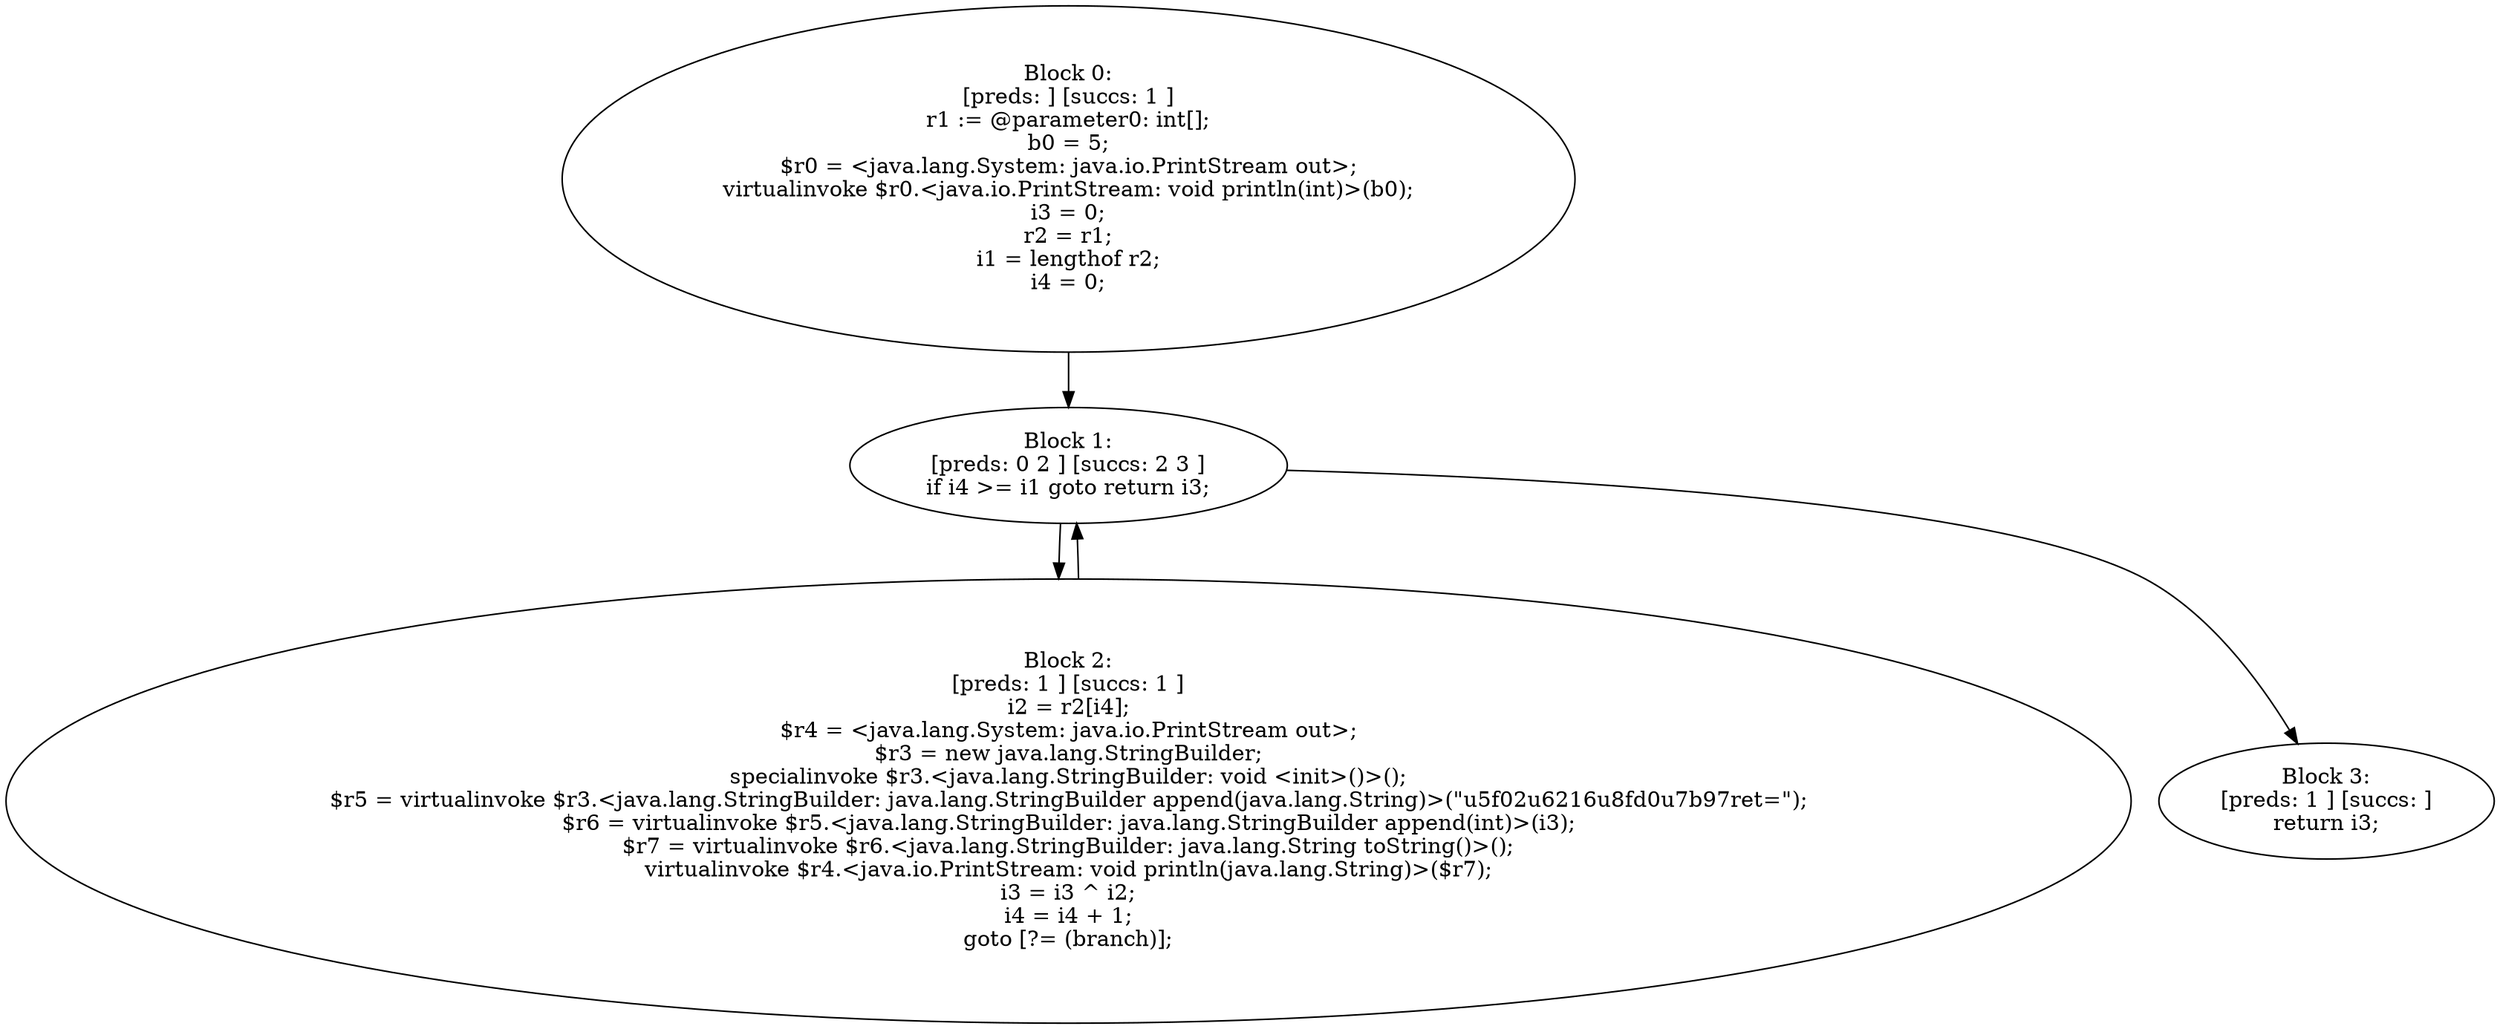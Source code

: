 digraph "unitGraph" {
    "Block 0:
[preds: ] [succs: 1 ]
r1 := @parameter0: int[];
b0 = 5;
$r0 = <java.lang.System: java.io.PrintStream out>;
virtualinvoke $r0.<java.io.PrintStream: void println(int)>(b0);
i3 = 0;
r2 = r1;
i1 = lengthof r2;
i4 = 0;
"
    "Block 1:
[preds: 0 2 ] [succs: 2 3 ]
if i4 >= i1 goto return i3;
"
    "Block 2:
[preds: 1 ] [succs: 1 ]
i2 = r2[i4];
$r4 = <java.lang.System: java.io.PrintStream out>;
$r3 = new java.lang.StringBuilder;
specialinvoke $r3.<java.lang.StringBuilder: void <init>()>();
$r5 = virtualinvoke $r3.<java.lang.StringBuilder: java.lang.StringBuilder append(java.lang.String)>(\"\u5f02\u6216\u8fd0\u7b97ret=\");
$r6 = virtualinvoke $r5.<java.lang.StringBuilder: java.lang.StringBuilder append(int)>(i3);
$r7 = virtualinvoke $r6.<java.lang.StringBuilder: java.lang.String toString()>();
virtualinvoke $r4.<java.io.PrintStream: void println(java.lang.String)>($r7);
i3 = i3 ^ i2;
i4 = i4 + 1;
goto [?= (branch)];
"
    "Block 3:
[preds: 1 ] [succs: ]
return i3;
"
    "Block 0:
[preds: ] [succs: 1 ]
r1 := @parameter0: int[];
b0 = 5;
$r0 = <java.lang.System: java.io.PrintStream out>;
virtualinvoke $r0.<java.io.PrintStream: void println(int)>(b0);
i3 = 0;
r2 = r1;
i1 = lengthof r2;
i4 = 0;
"->"Block 1:
[preds: 0 2 ] [succs: 2 3 ]
if i4 >= i1 goto return i3;
";
    "Block 1:
[preds: 0 2 ] [succs: 2 3 ]
if i4 >= i1 goto return i3;
"->"Block 2:
[preds: 1 ] [succs: 1 ]
i2 = r2[i4];
$r4 = <java.lang.System: java.io.PrintStream out>;
$r3 = new java.lang.StringBuilder;
specialinvoke $r3.<java.lang.StringBuilder: void <init>()>();
$r5 = virtualinvoke $r3.<java.lang.StringBuilder: java.lang.StringBuilder append(java.lang.String)>(\"\u5f02\u6216\u8fd0\u7b97ret=\");
$r6 = virtualinvoke $r5.<java.lang.StringBuilder: java.lang.StringBuilder append(int)>(i3);
$r7 = virtualinvoke $r6.<java.lang.StringBuilder: java.lang.String toString()>();
virtualinvoke $r4.<java.io.PrintStream: void println(java.lang.String)>($r7);
i3 = i3 ^ i2;
i4 = i4 + 1;
goto [?= (branch)];
";
    "Block 1:
[preds: 0 2 ] [succs: 2 3 ]
if i4 >= i1 goto return i3;
"->"Block 3:
[preds: 1 ] [succs: ]
return i3;
";
    "Block 2:
[preds: 1 ] [succs: 1 ]
i2 = r2[i4];
$r4 = <java.lang.System: java.io.PrintStream out>;
$r3 = new java.lang.StringBuilder;
specialinvoke $r3.<java.lang.StringBuilder: void <init>()>();
$r5 = virtualinvoke $r3.<java.lang.StringBuilder: java.lang.StringBuilder append(java.lang.String)>(\"\u5f02\u6216\u8fd0\u7b97ret=\");
$r6 = virtualinvoke $r5.<java.lang.StringBuilder: java.lang.StringBuilder append(int)>(i3);
$r7 = virtualinvoke $r6.<java.lang.StringBuilder: java.lang.String toString()>();
virtualinvoke $r4.<java.io.PrintStream: void println(java.lang.String)>($r7);
i3 = i3 ^ i2;
i4 = i4 + 1;
goto [?= (branch)];
"->"Block 1:
[preds: 0 2 ] [succs: 2 3 ]
if i4 >= i1 goto return i3;
";
}

